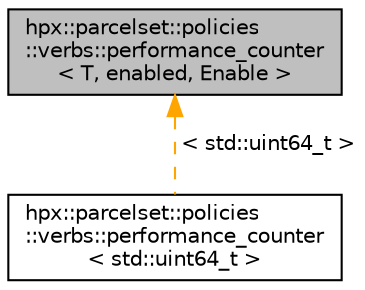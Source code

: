 digraph "hpx::parcelset::policies::verbs::performance_counter&lt; T, enabled, Enable &gt;"
{
  edge [fontname="Helvetica",fontsize="10",labelfontname="Helvetica",labelfontsize="10"];
  node [fontname="Helvetica",fontsize="10",shape=record];
  Node0 [label="hpx::parcelset::policies\l::verbs::performance_counter\l\< T, enabled, Enable \>",height=0.2,width=0.4,color="black", fillcolor="grey75", style="filled", fontcolor="black"];
  Node0 -> Node1 [dir="back",color="orange",fontsize="10",style="dashed",label=" \< std::uint64_t \>" ,fontname="Helvetica"];
  Node1 [label="hpx::parcelset::policies\l::verbs::performance_counter\l\< std::uint64_t \>",height=0.2,width=0.4,color="black", fillcolor="white", style="filled",URL="$de/dae/structhpx_1_1parcelset_1_1policies_1_1verbs_1_1performance__counter.html"];
}
